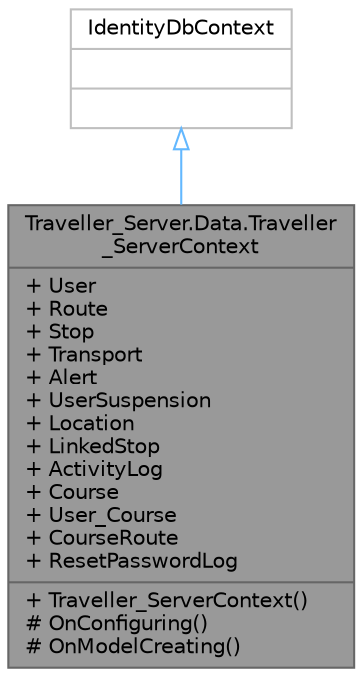 digraph "Traveller_Server.Data.Traveller_ServerContext"
{
 // LATEX_PDF_SIZE
  bgcolor="transparent";
  edge [fontname=Helvetica,fontsize=10,labelfontname=Helvetica,labelfontsize=10];
  node [fontname=Helvetica,fontsize=10,shape=box,height=0.2,width=0.4];
  Node1 [shape=record,label="{Traveller_Server.Data.Traveller\l_ServerContext\n|+ User\l+ Route\l+ Stop\l+ Transport\l+ Alert\l+ UserSuspension\l+ Location\l+ LinkedStop\l+ ActivityLog\l+ Course\l+ User_Course\l+ CourseRoute\l+ ResetPasswordLog\l|+ Traveller_ServerContext()\l# OnConfiguring()\l# OnModelCreating()\l}",height=0.2,width=0.4,color="gray40", fillcolor="grey60", style="filled", fontcolor="black",tooltip=" "];
  Node2 -> Node1 [dir="back",color="steelblue1",style="solid",arrowtail="onormal"];
  Node2 [shape=record,label="{IdentityDbContext\n||}",height=0.2,width=0.4,color="grey75", fillcolor="white", style="filled",tooltip=" "];
}
